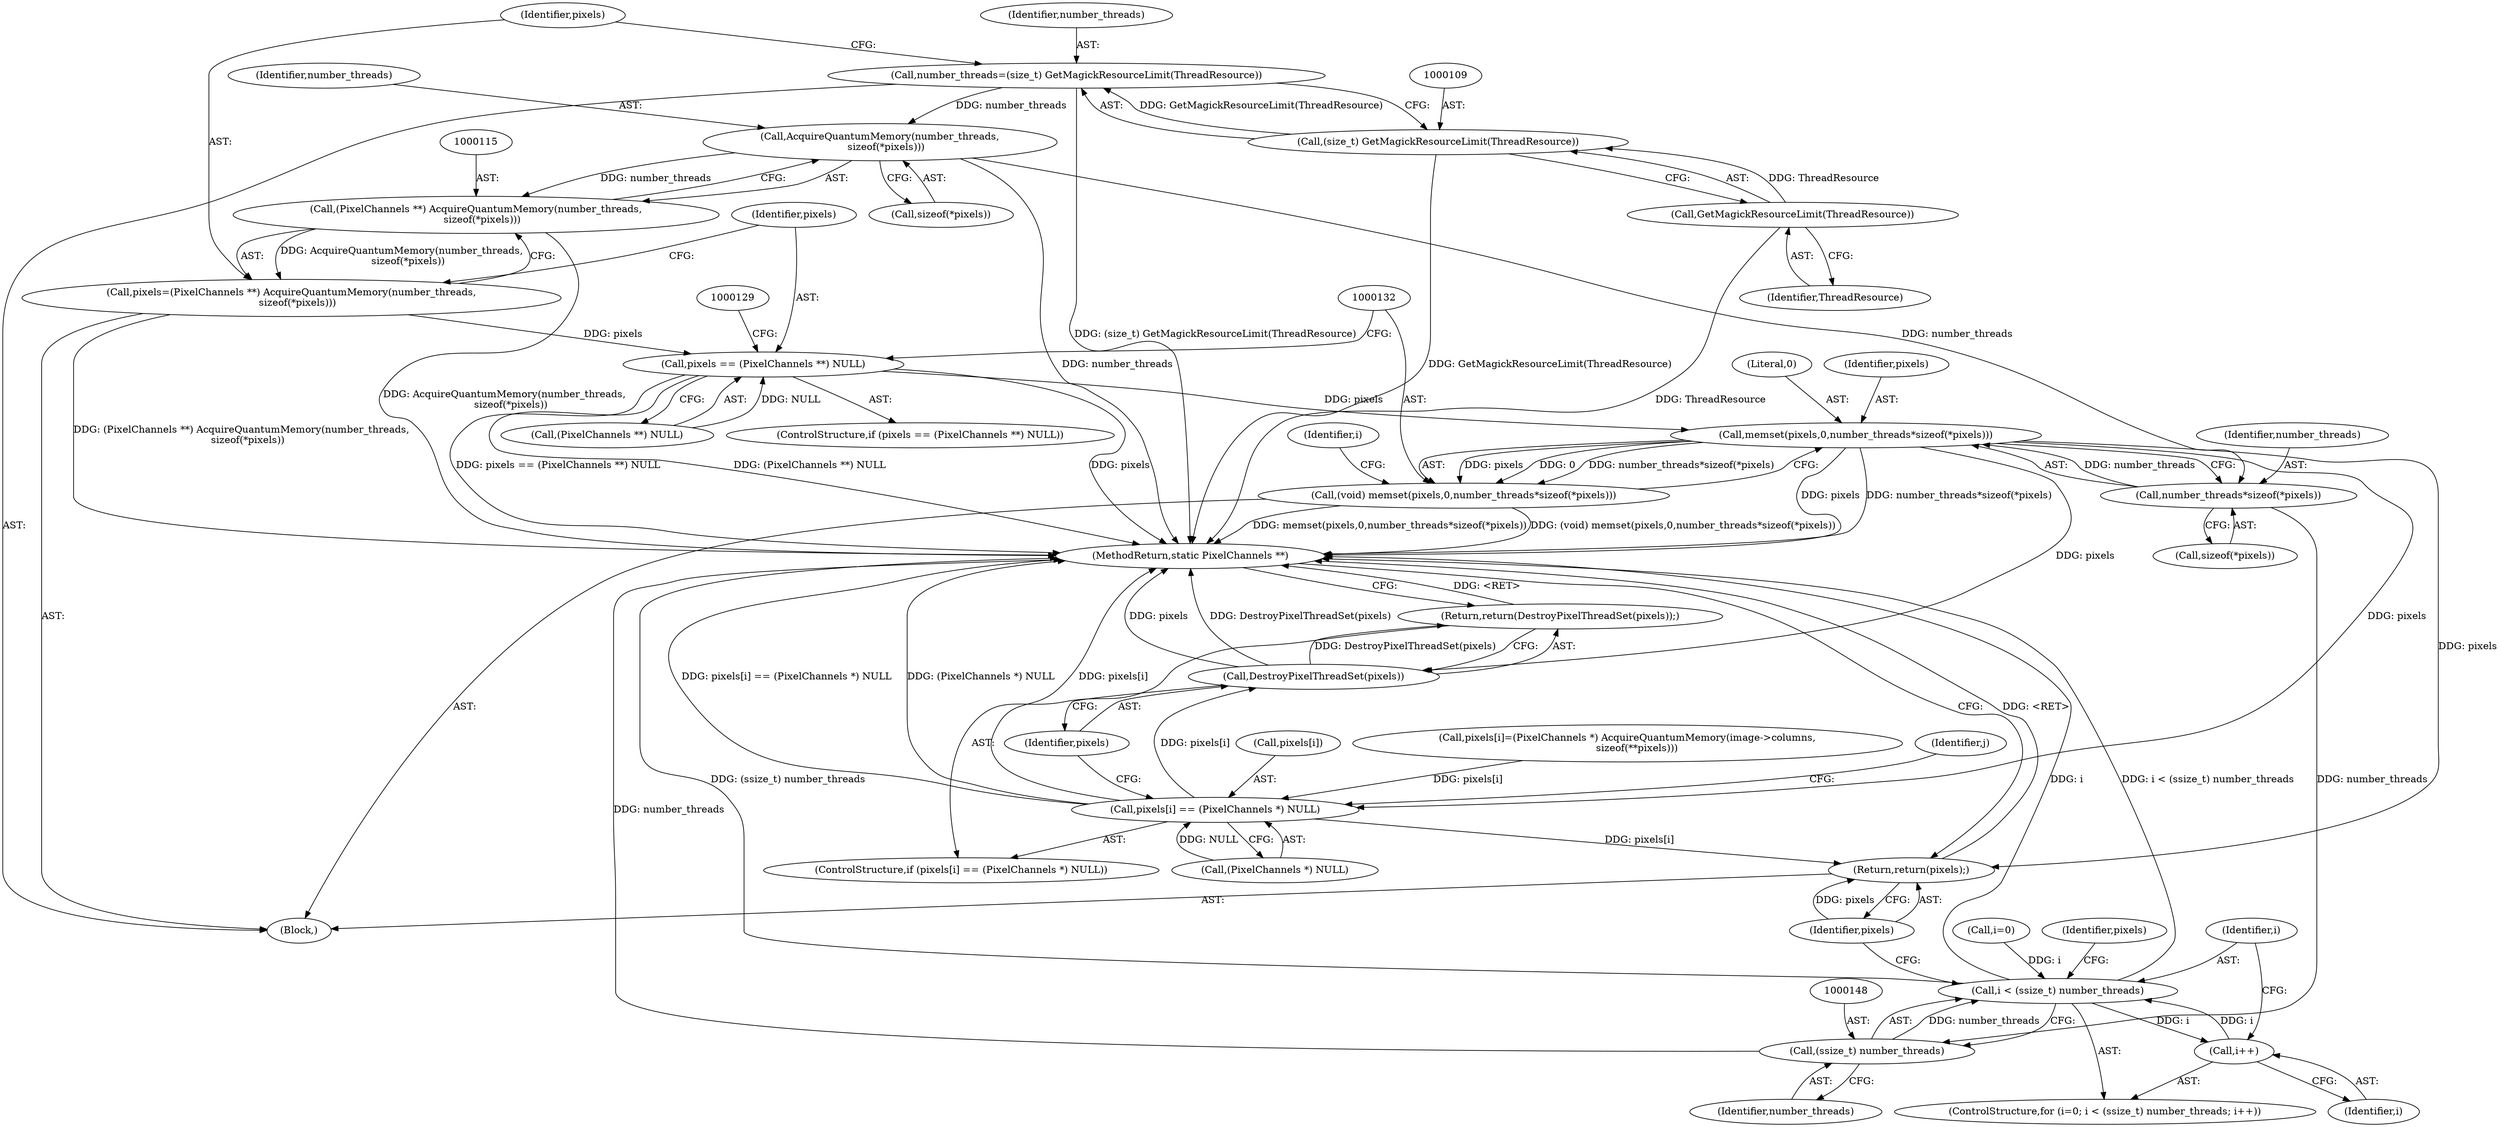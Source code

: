 digraph "0_ImageMagick6_a906fe9298bf89e01d5272023db687935068849a@API" {
"1000106" [label="(Call,number_threads=(size_t) GetMagickResourceLimit(ThreadResource))"];
"1000108" [label="(Call,(size_t) GetMagickResourceLimit(ThreadResource))"];
"1000110" [label="(Call,GetMagickResourceLimit(ThreadResource))"];
"1000116" [label="(Call,AcquireQuantumMemory(number_threads,\n    sizeof(*pixels)))"];
"1000114" [label="(Call,(PixelChannels **) AcquireQuantumMemory(number_threads,\n    sizeof(*pixels)))"];
"1000112" [label="(Call,pixels=(PixelChannels **) AcquireQuantumMemory(number_threads,\n    sizeof(*pixels)))"];
"1000122" [label="(Call,pixels == (PixelChannels **) NULL)"];
"1000133" [label="(Call,memset(pixels,0,number_threads*sizeof(*pixels)))"];
"1000131" [label="(Call,(void) memset(pixels,0,number_threads*sizeof(*pixels)))"];
"1000169" [label="(Call,pixels[i] == (PixelChannels *) NULL)"];
"1000177" [label="(Call,DestroyPixelThreadSet(pixels))"];
"1000176" [label="(Return,return(DestroyPixelThreadSet(pixels));)"];
"1000214" [label="(Return,return(pixels);)"];
"1000136" [label="(Call,number_threads*sizeof(*pixels))"];
"1000147" [label="(Call,(ssize_t) number_threads)"];
"1000145" [label="(Call,i < (ssize_t) number_threads)"];
"1000150" [label="(Call,i++)"];
"1000106" [label="(Call,number_threads=(size_t) GetMagickResourceLimit(ThreadResource))"];
"1000177" [label="(Call,DestroyPixelThreadSet(pixels))"];
"1000146" [label="(Identifier,i)"];
"1000112" [label="(Call,pixels=(PixelChannels **) AcquireQuantumMemory(number_threads,\n    sizeof(*pixels)))"];
"1000122" [label="(Call,pixels == (PixelChannels **) NULL)"];
"1000176" [label="(Return,return(DestroyPixelThreadSet(pixels));)"];
"1000169" [label="(Call,pixels[i] == (PixelChannels *) NULL)"];
"1000113" [label="(Identifier,pixels)"];
"1000116" [label="(Call,AcquireQuantumMemory(number_threads,\n    sizeof(*pixels)))"];
"1000114" [label="(Call,(PixelChannels **) AcquireQuantumMemory(number_threads,\n    sizeof(*pixels)))"];
"1000170" [label="(Call,pixels[i])"];
"1000214" [label="(Return,return(pixels);)"];
"1000111" [label="(Identifier,ThreadResource)"];
"1000118" [label="(Call,sizeof(*pixels))"];
"1000173" [label="(Call,(PixelChannels *) NULL)"];
"1000147" [label="(Call,(ssize_t) number_threads)"];
"1000108" [label="(Call,(size_t) GetMagickResourceLimit(ThreadResource))"];
"1000107" [label="(Identifier,number_threads)"];
"1000133" [label="(Call,memset(pixels,0,number_threads*sizeof(*pixels)))"];
"1000154" [label="(Call,pixels[i]=(PixelChannels *) AcquireQuantumMemory(image->columns,\n      sizeof(**pixels)))"];
"1000151" [label="(Identifier,i)"];
"1000110" [label="(Call,GetMagickResourceLimit(ThreadResource))"];
"1000181" [label="(Identifier,j)"];
"1000131" [label="(Call,(void) memset(pixels,0,number_threads*sizeof(*pixels)))"];
"1000136" [label="(Call,number_threads*sizeof(*pixels))"];
"1000215" [label="(Identifier,pixels)"];
"1000150" [label="(Call,i++)"];
"1000178" [label="(Identifier,pixels)"];
"1000138" [label="(Call,sizeof(*pixels))"];
"1000137" [label="(Identifier,number_threads)"];
"1000149" [label="(Identifier,number_threads)"];
"1000121" [label="(ControlStructure,if (pixels == (PixelChannels **) NULL))"];
"1000143" [label="(Identifier,i)"];
"1000142" [label="(Call,i=0)"];
"1000102" [label="(Block,)"];
"1000216" [label="(MethodReturn,static PixelChannels **)"];
"1000123" [label="(Identifier,pixels)"];
"1000135" [label="(Literal,0)"];
"1000134" [label="(Identifier,pixels)"];
"1000156" [label="(Identifier,pixels)"];
"1000168" [label="(ControlStructure,if (pixels[i] == (PixelChannels *) NULL))"];
"1000117" [label="(Identifier,number_threads)"];
"1000124" [label="(Call,(PixelChannels **) NULL)"];
"1000141" [label="(ControlStructure,for (i=0; i < (ssize_t) number_threads; i++))"];
"1000145" [label="(Call,i < (ssize_t) number_threads)"];
"1000106" -> "1000102"  [label="AST: "];
"1000106" -> "1000108"  [label="CFG: "];
"1000107" -> "1000106"  [label="AST: "];
"1000108" -> "1000106"  [label="AST: "];
"1000113" -> "1000106"  [label="CFG: "];
"1000106" -> "1000216"  [label="DDG: (size_t) GetMagickResourceLimit(ThreadResource)"];
"1000108" -> "1000106"  [label="DDG: GetMagickResourceLimit(ThreadResource)"];
"1000106" -> "1000116"  [label="DDG: number_threads"];
"1000108" -> "1000110"  [label="CFG: "];
"1000109" -> "1000108"  [label="AST: "];
"1000110" -> "1000108"  [label="AST: "];
"1000108" -> "1000216"  [label="DDG: GetMagickResourceLimit(ThreadResource)"];
"1000110" -> "1000108"  [label="DDG: ThreadResource"];
"1000110" -> "1000111"  [label="CFG: "];
"1000111" -> "1000110"  [label="AST: "];
"1000110" -> "1000216"  [label="DDG: ThreadResource"];
"1000116" -> "1000114"  [label="AST: "];
"1000116" -> "1000118"  [label="CFG: "];
"1000117" -> "1000116"  [label="AST: "];
"1000118" -> "1000116"  [label="AST: "];
"1000114" -> "1000116"  [label="CFG: "];
"1000116" -> "1000216"  [label="DDG: number_threads"];
"1000116" -> "1000114"  [label="DDG: number_threads"];
"1000116" -> "1000136"  [label="DDG: number_threads"];
"1000114" -> "1000112"  [label="AST: "];
"1000115" -> "1000114"  [label="AST: "];
"1000112" -> "1000114"  [label="CFG: "];
"1000114" -> "1000216"  [label="DDG: AcquireQuantumMemory(number_threads,\n    sizeof(*pixels))"];
"1000114" -> "1000112"  [label="DDG: AcquireQuantumMemory(number_threads,\n    sizeof(*pixels))"];
"1000112" -> "1000102"  [label="AST: "];
"1000113" -> "1000112"  [label="AST: "];
"1000123" -> "1000112"  [label="CFG: "];
"1000112" -> "1000216"  [label="DDG: (PixelChannels **) AcquireQuantumMemory(number_threads,\n    sizeof(*pixels))"];
"1000112" -> "1000122"  [label="DDG: pixels"];
"1000122" -> "1000121"  [label="AST: "];
"1000122" -> "1000124"  [label="CFG: "];
"1000123" -> "1000122"  [label="AST: "];
"1000124" -> "1000122"  [label="AST: "];
"1000129" -> "1000122"  [label="CFG: "];
"1000132" -> "1000122"  [label="CFG: "];
"1000122" -> "1000216"  [label="DDG: pixels"];
"1000122" -> "1000216"  [label="DDG: pixels == (PixelChannels **) NULL"];
"1000122" -> "1000216"  [label="DDG: (PixelChannels **) NULL"];
"1000124" -> "1000122"  [label="DDG: NULL"];
"1000122" -> "1000133"  [label="DDG: pixels"];
"1000133" -> "1000131"  [label="AST: "];
"1000133" -> "1000136"  [label="CFG: "];
"1000134" -> "1000133"  [label="AST: "];
"1000135" -> "1000133"  [label="AST: "];
"1000136" -> "1000133"  [label="AST: "];
"1000131" -> "1000133"  [label="CFG: "];
"1000133" -> "1000216"  [label="DDG: pixels"];
"1000133" -> "1000216"  [label="DDG: number_threads*sizeof(*pixels)"];
"1000133" -> "1000131"  [label="DDG: pixels"];
"1000133" -> "1000131"  [label="DDG: 0"];
"1000133" -> "1000131"  [label="DDG: number_threads*sizeof(*pixels)"];
"1000136" -> "1000133"  [label="DDG: number_threads"];
"1000133" -> "1000169"  [label="DDG: pixels"];
"1000133" -> "1000177"  [label="DDG: pixels"];
"1000133" -> "1000214"  [label="DDG: pixels"];
"1000131" -> "1000102"  [label="AST: "];
"1000132" -> "1000131"  [label="AST: "];
"1000143" -> "1000131"  [label="CFG: "];
"1000131" -> "1000216"  [label="DDG: memset(pixels,0,number_threads*sizeof(*pixels))"];
"1000131" -> "1000216"  [label="DDG: (void) memset(pixels,0,number_threads*sizeof(*pixels))"];
"1000169" -> "1000168"  [label="AST: "];
"1000169" -> "1000173"  [label="CFG: "];
"1000170" -> "1000169"  [label="AST: "];
"1000173" -> "1000169"  [label="AST: "];
"1000178" -> "1000169"  [label="CFG: "];
"1000181" -> "1000169"  [label="CFG: "];
"1000169" -> "1000216"  [label="DDG: pixels[i] == (PixelChannels *) NULL"];
"1000169" -> "1000216"  [label="DDG: (PixelChannels *) NULL"];
"1000169" -> "1000216"  [label="DDG: pixels[i]"];
"1000154" -> "1000169"  [label="DDG: pixels[i]"];
"1000173" -> "1000169"  [label="DDG: NULL"];
"1000169" -> "1000177"  [label="DDG: pixels[i]"];
"1000169" -> "1000214"  [label="DDG: pixels[i]"];
"1000177" -> "1000176"  [label="AST: "];
"1000177" -> "1000178"  [label="CFG: "];
"1000178" -> "1000177"  [label="AST: "];
"1000176" -> "1000177"  [label="CFG: "];
"1000177" -> "1000216"  [label="DDG: pixels"];
"1000177" -> "1000216"  [label="DDG: DestroyPixelThreadSet(pixels)"];
"1000177" -> "1000176"  [label="DDG: DestroyPixelThreadSet(pixels)"];
"1000176" -> "1000168"  [label="AST: "];
"1000216" -> "1000176"  [label="CFG: "];
"1000176" -> "1000216"  [label="DDG: <RET>"];
"1000214" -> "1000102"  [label="AST: "];
"1000214" -> "1000215"  [label="CFG: "];
"1000215" -> "1000214"  [label="AST: "];
"1000216" -> "1000214"  [label="CFG: "];
"1000214" -> "1000216"  [label="DDG: <RET>"];
"1000215" -> "1000214"  [label="DDG: pixels"];
"1000136" -> "1000138"  [label="CFG: "];
"1000137" -> "1000136"  [label="AST: "];
"1000138" -> "1000136"  [label="AST: "];
"1000136" -> "1000147"  [label="DDG: number_threads"];
"1000147" -> "1000145"  [label="AST: "];
"1000147" -> "1000149"  [label="CFG: "];
"1000148" -> "1000147"  [label="AST: "];
"1000149" -> "1000147"  [label="AST: "];
"1000145" -> "1000147"  [label="CFG: "];
"1000147" -> "1000216"  [label="DDG: number_threads"];
"1000147" -> "1000145"  [label="DDG: number_threads"];
"1000145" -> "1000141"  [label="AST: "];
"1000146" -> "1000145"  [label="AST: "];
"1000156" -> "1000145"  [label="CFG: "];
"1000215" -> "1000145"  [label="CFG: "];
"1000145" -> "1000216"  [label="DDG: i"];
"1000145" -> "1000216"  [label="DDG: i < (ssize_t) number_threads"];
"1000145" -> "1000216"  [label="DDG: (ssize_t) number_threads"];
"1000150" -> "1000145"  [label="DDG: i"];
"1000142" -> "1000145"  [label="DDG: i"];
"1000145" -> "1000150"  [label="DDG: i"];
"1000150" -> "1000141"  [label="AST: "];
"1000150" -> "1000151"  [label="CFG: "];
"1000151" -> "1000150"  [label="AST: "];
"1000146" -> "1000150"  [label="CFG: "];
}
